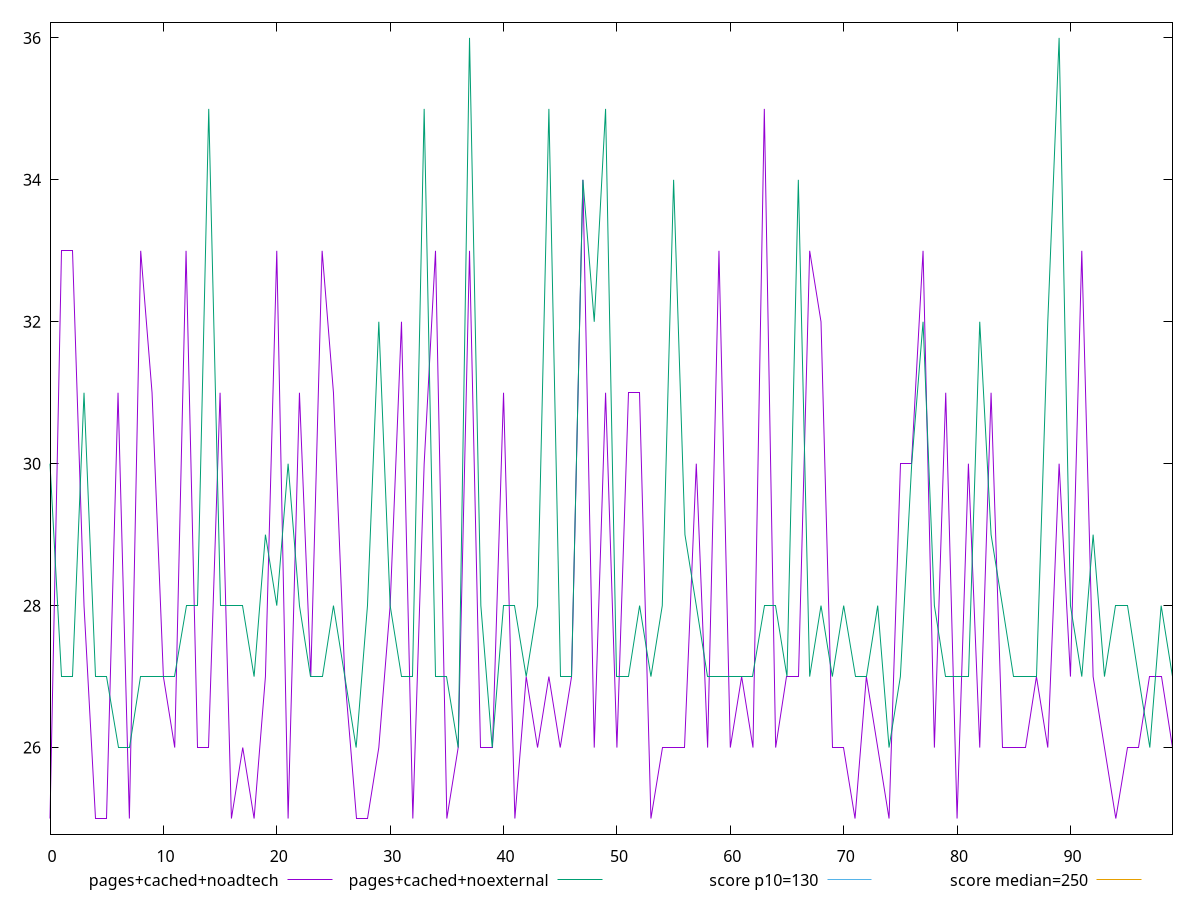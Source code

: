 reset

$pagesCachedNoadtech <<EOF
0 25
1 33
2 33
3 28
4 25
5 25
6 31
7 25
8 33
9 31
10 27
11 26
12 33
13 26
14 26
15 31
16 25
17 26
18 25
19 27
20 33
21 25
22 31
23 27
24 33
25 31
26 27
27 25
28 25
29 26
30 28
31 32
32 25
33 30
34 33
35 25
36 26
37 33
38 26
39 26
40 31
41 25
42 27
43 26
44 27
45 26
46 27
47 34
48 26
49 31
50 26
51 31
52 31
53 25
54 26
55 26
56 26
57 30
58 26
59 33
60 26
61 27
62 26
63 35
64 26
65 27
66 27
67 33
68 32
69 26
70 26
71 25
72 27
73 26
74 25
75 30
76 30
77 33
78 26
79 31
80 25
81 30
82 26
83 31
84 26
85 26
86 26
87 27
88 26
89 30
90 27
91 33
92 27
93 26
94 25
95 26
96 26
97 27
98 27
99 26
EOF

$pagesCachedNoexternal <<EOF
0 30
1 27
2 27
3 31
4 27
5 27
6 26
7 26
8 27
9 27
10 27
11 27
12 28
13 28
14 35
15 28
16 28
17 28
18 27
19 29
20 28
21 30
22 28
23 27
24 27
25 28
26 27
27 26
28 28
29 32
30 28
31 27
32 27
33 35
34 27
35 27
36 26
37 36
38 28
39 26
40 28
41 28
42 27
43 28
44 35
45 27
46 27
47 34
48 32
49 35
50 27
51 27
52 28
53 27
54 28
55 34
56 29
57 28
58 27
59 27
60 27
61 27
62 27
63 28
64 28
65 27
66 34
67 27
68 28
69 27
70 28
71 27
72 27
73 28
74 26
75 27
76 30
77 32
78 28
79 27
80 27
81 27
82 32
83 29
84 28
85 27
86 27
87 27
88 32
89 36
90 28
91 27
92 29
93 27
94 28
95 28
96 27
97 26
98 28
99 27
EOF

set key outside below
set xrange [0:99]
set yrange [24.78:36.22]
set trange [24.78:36.22]
set terminal svg size 640, 500 enhanced background rgb 'white'
set output "report_00007_2020-12-11T15:55:29.892Z/max-potential-fid/comparison/line/4_vs_5.svg"

plot $pagesCachedNoadtech title "pages+cached+noadtech" with line, \
     $pagesCachedNoexternal title "pages+cached+noexternal" with line, \
     130 title "score p10=130", \
     250 title "score median=250"

reset
